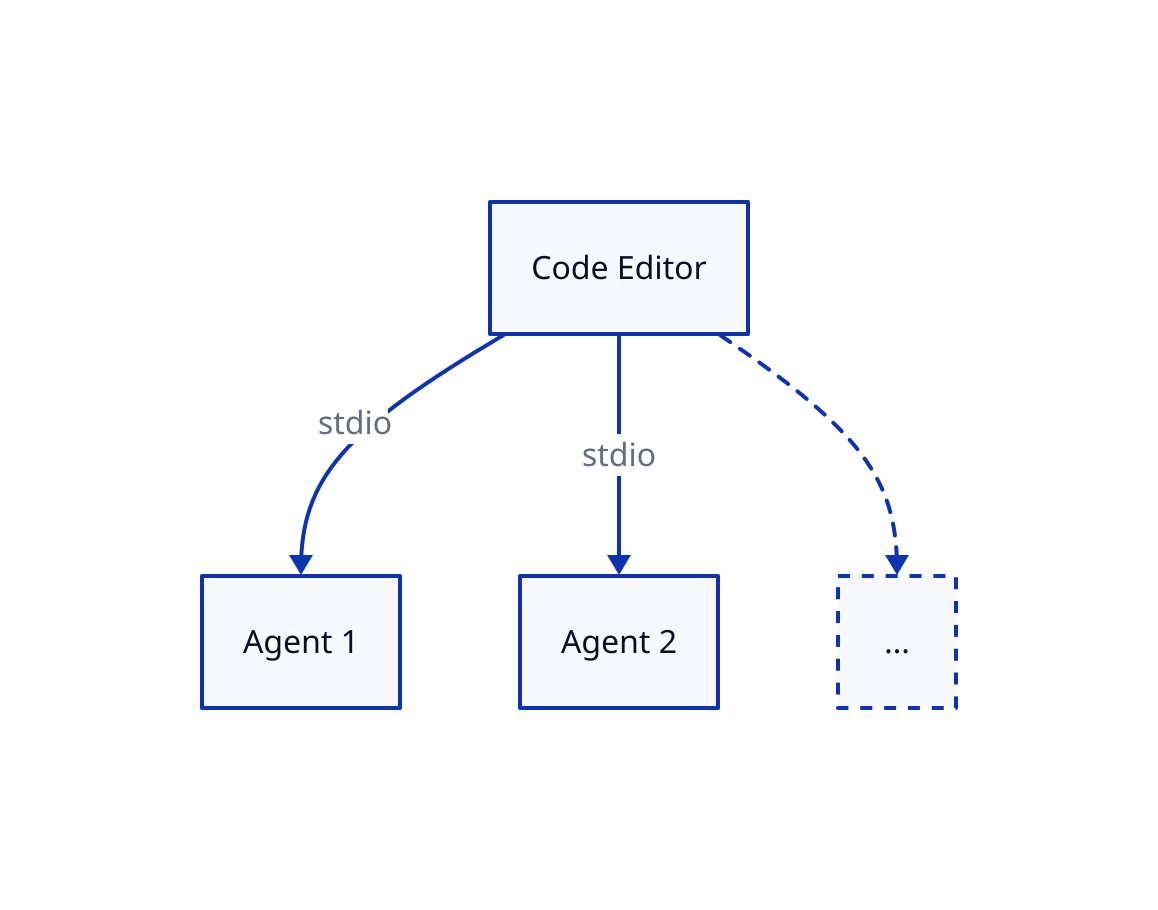 # file generated by putting this code into https://play.d2lang.com/
# and setting theme to Earth tones
Code Editor -> agent1: stdio
agent1: Agent 1
Code Editor -> agent2: stdio
agent2: Agent 2

Code Editor -> "...": {
  style: {
    stroke-dash: 3
  }
}
"...": {
  style: {
    stroke-dash: 3
  }
}
